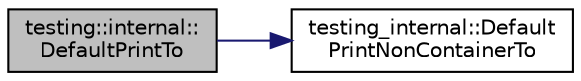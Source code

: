 digraph "testing::internal::DefaultPrintTo"
{
  edge [fontname="Helvetica",fontsize="10",labelfontname="Helvetica",labelfontsize="10"];
  node [fontname="Helvetica",fontsize="10",shape=record];
  rankdir="LR";
  Node634 [label="testing::internal::\lDefaultPrintTo",height=0.2,width=0.4,color="black", fillcolor="grey75", style="filled", fontcolor="black"];
  Node634 -> Node635 [color="midnightblue",fontsize="10",style="solid",fontname="Helvetica"];
  Node635 [label="testing_internal::Default\lPrintNonContainerTo",height=0.2,width=0.4,color="black", fillcolor="white", style="filled",URL="$db/daa/namespacetesting__internal.html#a3f49d3d0c996242f9d383c850097a656"];
}
